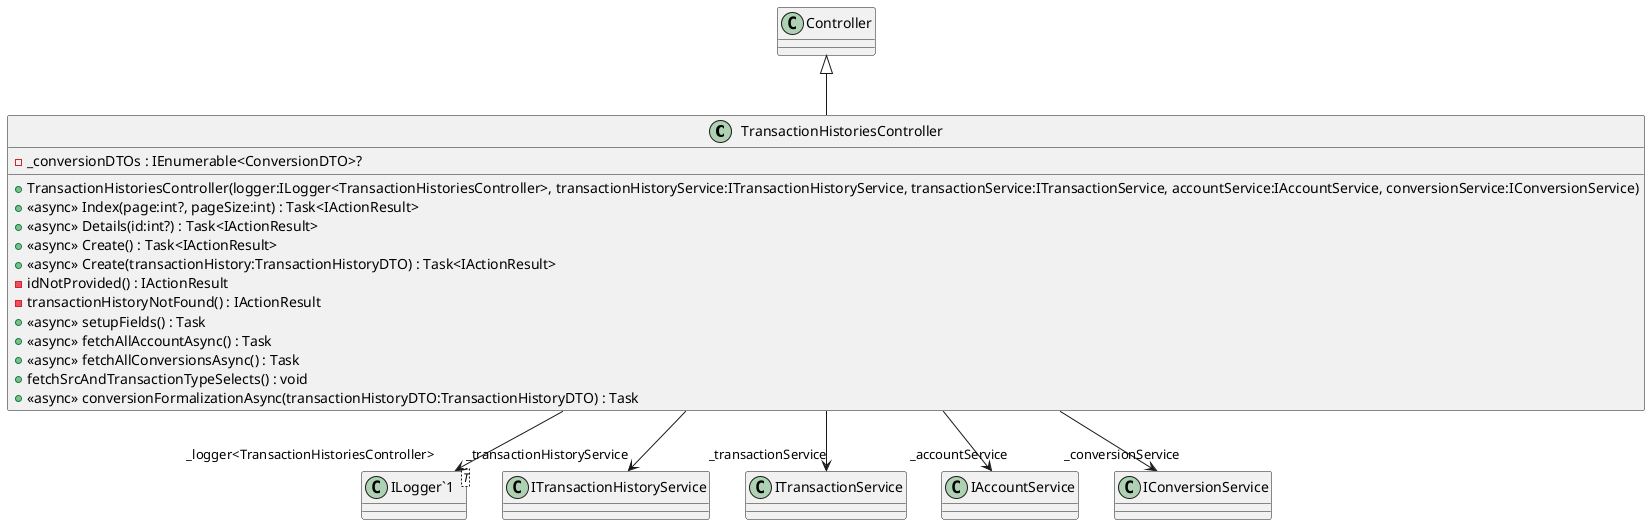 @startuml
class TransactionHistoriesController {
    - _conversionDTOs : IEnumerable<ConversionDTO>?
    + TransactionHistoriesController(logger:ILogger<TransactionHistoriesController>, transactionHistoryService:ITransactionHistoryService, transactionService:ITransactionService, accountService:IAccountService, conversionService:IConversionService)
    + <<async>> Index(page:int?, pageSize:int) : Task<IActionResult>
    + <<async>> Details(id:int?) : Task<IActionResult>
    + <<async>> Create() : Task<IActionResult>
    + <<async>> Create(transactionHistory:TransactionHistoryDTO) : Task<IActionResult>
    - idNotProvided() : IActionResult
    - transactionHistoryNotFound() : IActionResult
    + <<async>> setupFields() : Task
    + <<async>> fetchAllAccountAsync() : Task
    + <<async>> fetchAllConversionsAsync() : Task
    + fetchSrcAndTransactionTypeSelects() : void
    + <<async>> conversionFormalizationAsync(transactionHistoryDTO:TransactionHistoryDTO) : Task
}
class "ILogger`1"<T> {
}
Controller <|-- TransactionHistoriesController
TransactionHistoriesController --> "_logger<TransactionHistoriesController>" "ILogger`1"
TransactionHistoriesController --> "_transactionHistoryService" ITransactionHistoryService
TransactionHistoriesController --> "_transactionService" ITransactionService
TransactionHistoriesController --> "_accountService" IAccountService
TransactionHistoriesController --> "_conversionService" IConversionService
@enduml
